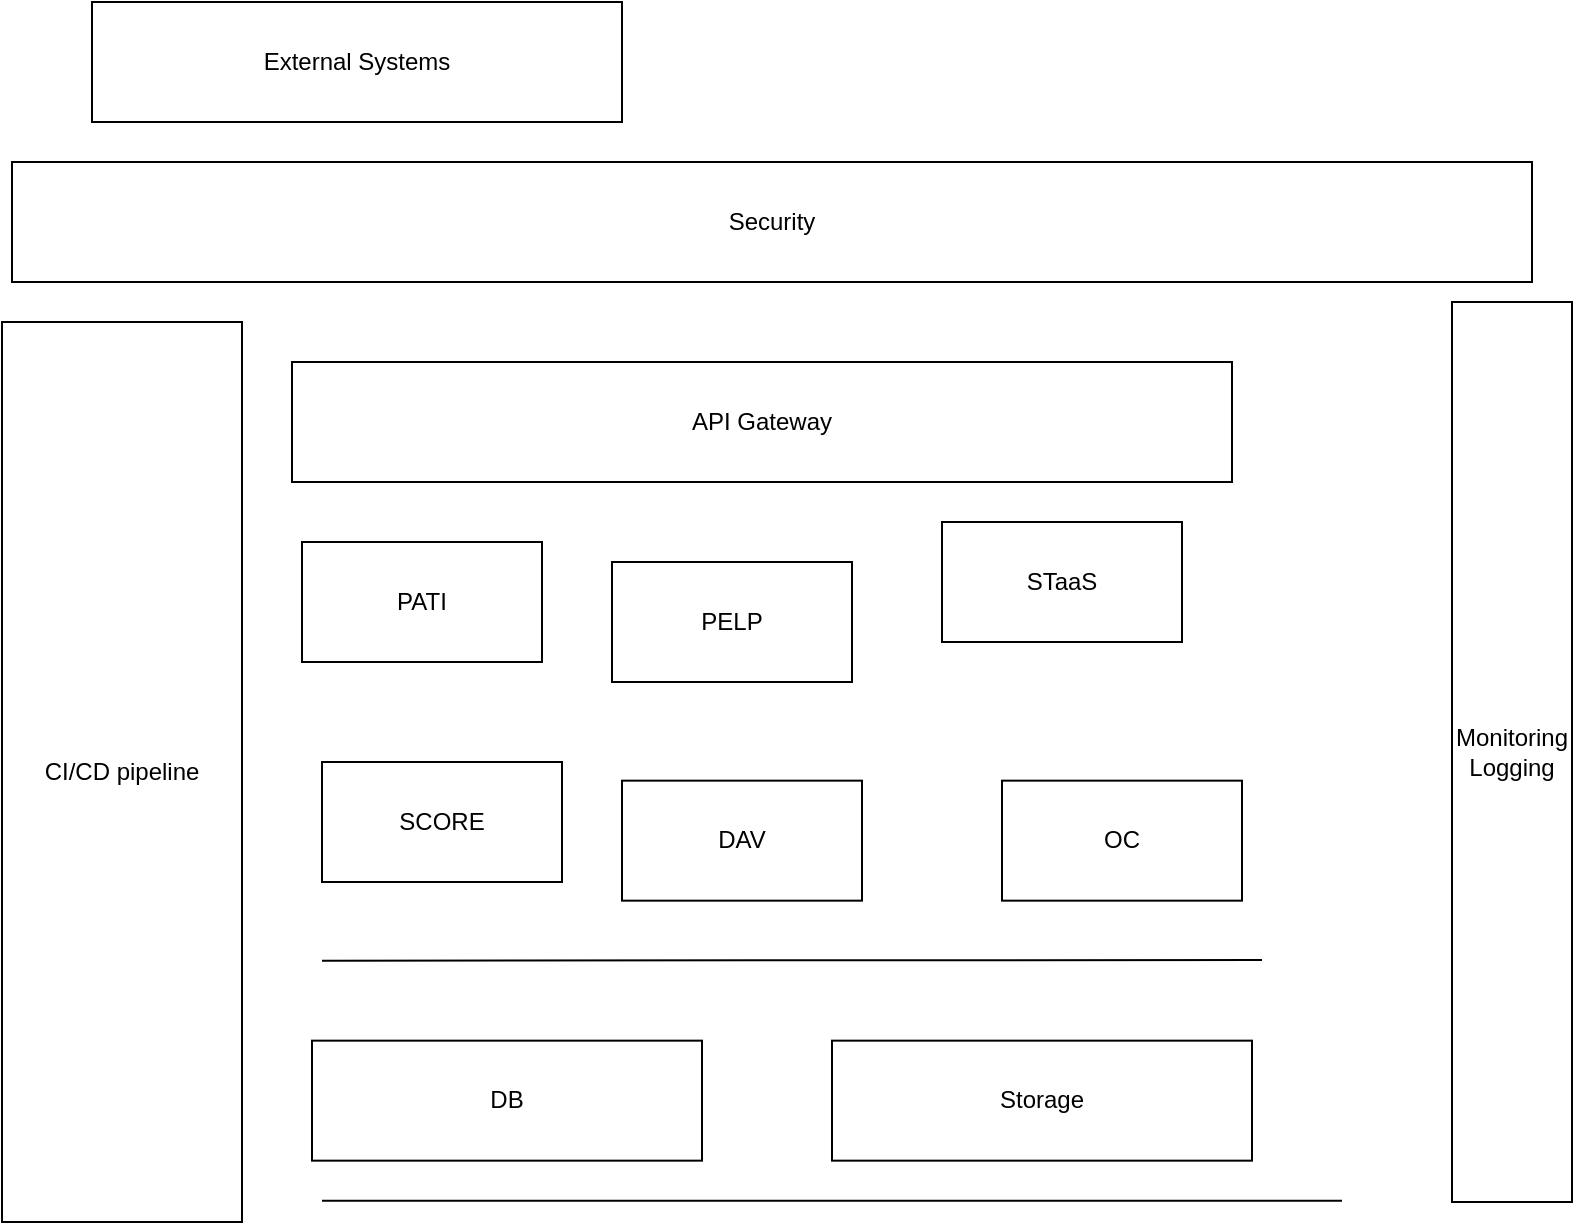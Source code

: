 <mxfile version="14.8.0" type="github">
  <diagram id="6d-4Xsch6bMjkRyO032N" name="Page-1">
    <mxGraphModel dx="1043" dy="581" grid="1" gridSize="10" guides="1" tooltips="1" connect="1" arrows="1" fold="1" page="1" pageScale="1" pageWidth="850" pageHeight="1100" math="0" shadow="0">
      <root>
        <mxCell id="0" />
        <mxCell id="1" parent="0" />
        <mxCell id="kld9UytfRzcDtYNaOlbs-1" value="DAV" style="rounded=0;whiteSpace=wrap;html=1;" vertex="1" parent="1">
          <mxGeometry x="355" y="419.33" width="120" height="60" as="geometry" />
        </mxCell>
        <mxCell id="kld9UytfRzcDtYNaOlbs-2" value="OC" style="rounded=0;whiteSpace=wrap;html=1;" vertex="1" parent="1">
          <mxGeometry x="545" y="419.33" width="120" height="60" as="geometry" />
        </mxCell>
        <mxCell id="kld9UytfRzcDtYNaOlbs-3" value="PATI" style="rounded=0;whiteSpace=wrap;html=1;" vertex="1" parent="1">
          <mxGeometry x="195" y="300" width="120" height="60" as="geometry" />
        </mxCell>
        <mxCell id="kld9UytfRzcDtYNaOlbs-4" value="SCORE" style="rounded=0;whiteSpace=wrap;html=1;" vertex="1" parent="1">
          <mxGeometry x="205" y="410" width="120" height="60" as="geometry" />
        </mxCell>
        <mxCell id="kld9UytfRzcDtYNaOlbs-5" value="PELP" style="rounded=0;whiteSpace=wrap;html=1;" vertex="1" parent="1">
          <mxGeometry x="350" y="310" width="120" height="60" as="geometry" />
        </mxCell>
        <mxCell id="kld9UytfRzcDtYNaOlbs-6" value="STaaS" style="rounded=0;whiteSpace=wrap;html=1;" vertex="1" parent="1">
          <mxGeometry x="515" y="290" width="120" height="60" as="geometry" />
        </mxCell>
        <mxCell id="kld9UytfRzcDtYNaOlbs-8" value="" style="endArrow=none;html=1;" edge="1" parent="1">
          <mxGeometry width="50" height="50" relative="1" as="geometry">
            <mxPoint x="205" y="509.33" as="sourcePoint" />
            <mxPoint x="675" y="509" as="targetPoint" />
          </mxGeometry>
        </mxCell>
        <mxCell id="kld9UytfRzcDtYNaOlbs-9" value="DB" style="rounded=0;whiteSpace=wrap;html=1;" vertex="1" parent="1">
          <mxGeometry x="200" y="549.33" width="195" height="60" as="geometry" />
        </mxCell>
        <mxCell id="kld9UytfRzcDtYNaOlbs-10" value="Storage" style="rounded=0;whiteSpace=wrap;html=1;" vertex="1" parent="1">
          <mxGeometry x="460" y="549.33" width="210" height="60" as="geometry" />
        </mxCell>
        <mxCell id="kld9UytfRzcDtYNaOlbs-11" value="" style="endArrow=none;html=1;" edge="1" parent="1">
          <mxGeometry width="50" height="50" relative="1" as="geometry">
            <mxPoint x="205" y="629.33" as="sourcePoint" />
            <mxPoint x="715" y="629.33" as="targetPoint" />
          </mxGeometry>
        </mxCell>
        <mxCell id="kld9UytfRzcDtYNaOlbs-12" value="Monitoring&lt;br&gt;Logging" style="rounded=0;whiteSpace=wrap;html=1;" vertex="1" parent="1">
          <mxGeometry x="770" y="180" width="60" height="450" as="geometry" />
        </mxCell>
        <mxCell id="kld9UytfRzcDtYNaOlbs-13" value="CI/CD pipeline" style="rounded=0;whiteSpace=wrap;html=1;" vertex="1" parent="1">
          <mxGeometry x="45" y="190" width="120" height="450" as="geometry" />
        </mxCell>
        <mxCell id="kld9UytfRzcDtYNaOlbs-14" value="Security" style="rounded=0;whiteSpace=wrap;html=1;" vertex="1" parent="1">
          <mxGeometry x="50" y="110" width="760" height="60" as="geometry" />
        </mxCell>
        <mxCell id="kld9UytfRzcDtYNaOlbs-15" value="API Gateway" style="rounded=0;whiteSpace=wrap;html=1;" vertex="1" parent="1">
          <mxGeometry x="190" y="210" width="470" height="60" as="geometry" />
        </mxCell>
        <mxCell id="kld9UytfRzcDtYNaOlbs-16" value="External Systems" style="rounded=0;whiteSpace=wrap;html=1;" vertex="1" parent="1">
          <mxGeometry x="90" y="30" width="265" height="60" as="geometry" />
        </mxCell>
      </root>
    </mxGraphModel>
  </diagram>
</mxfile>
